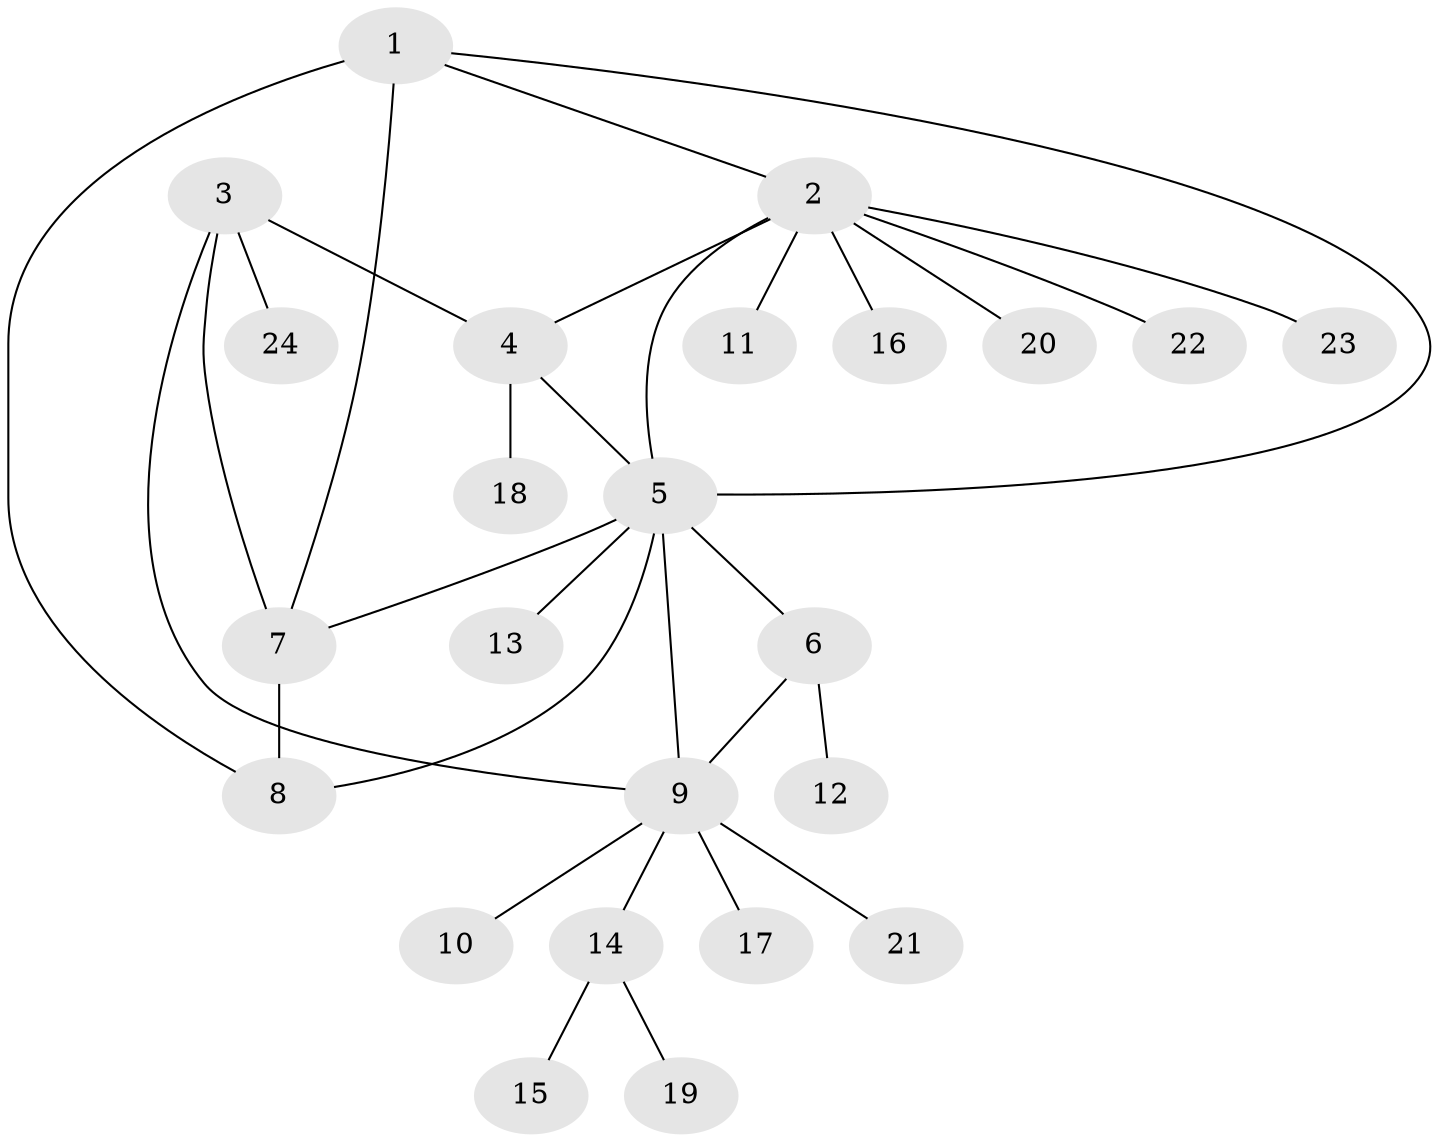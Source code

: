 // original degree distribution, {6: 0.02127659574468085, 9: 0.02127659574468085, 5: 0.02127659574468085, 7: 0.02127659574468085, 8: 0.06382978723404255, 4: 0.06382978723404255, 3: 0.02127659574468085, 2: 0.1702127659574468, 1: 0.5957446808510638}
// Generated by graph-tools (version 1.1) at 2025/37/03/09/25 02:37:11]
// undirected, 24 vertices, 31 edges
graph export_dot {
graph [start="1"]
  node [color=gray90,style=filled];
  1;
  2;
  3;
  4;
  5;
  6;
  7;
  8;
  9;
  10;
  11;
  12;
  13;
  14;
  15;
  16;
  17;
  18;
  19;
  20;
  21;
  22;
  23;
  24;
  1 -- 2 [weight=1.0];
  1 -- 5 [weight=1.0];
  1 -- 7 [weight=1.0];
  1 -- 8 [weight=2.0];
  2 -- 4 [weight=1.0];
  2 -- 5 [weight=1.0];
  2 -- 11 [weight=1.0];
  2 -- 16 [weight=1.0];
  2 -- 20 [weight=1.0];
  2 -- 22 [weight=1.0];
  2 -- 23 [weight=1.0];
  3 -- 4 [weight=1.0];
  3 -- 7 [weight=1.0];
  3 -- 9 [weight=1.0];
  3 -- 24 [weight=1.0];
  4 -- 5 [weight=1.0];
  4 -- 18 [weight=3.0];
  5 -- 6 [weight=1.0];
  5 -- 7 [weight=1.0];
  5 -- 8 [weight=1.0];
  5 -- 9 [weight=1.0];
  5 -- 13 [weight=3.0];
  6 -- 9 [weight=1.0];
  6 -- 12 [weight=1.0];
  7 -- 8 [weight=5.0];
  9 -- 10 [weight=1.0];
  9 -- 14 [weight=1.0];
  9 -- 17 [weight=1.0];
  9 -- 21 [weight=1.0];
  14 -- 15 [weight=1.0];
  14 -- 19 [weight=1.0];
}
